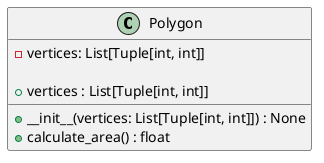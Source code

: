 @startuml
class Polygon {
    - vertices: List[Tuple[int, int]]

    + __init__(vertices: List[Tuple[int, int]]) : None
    + vertices : List[Tuple[int, int]]
    + calculate_area() : float
}
@enduml
